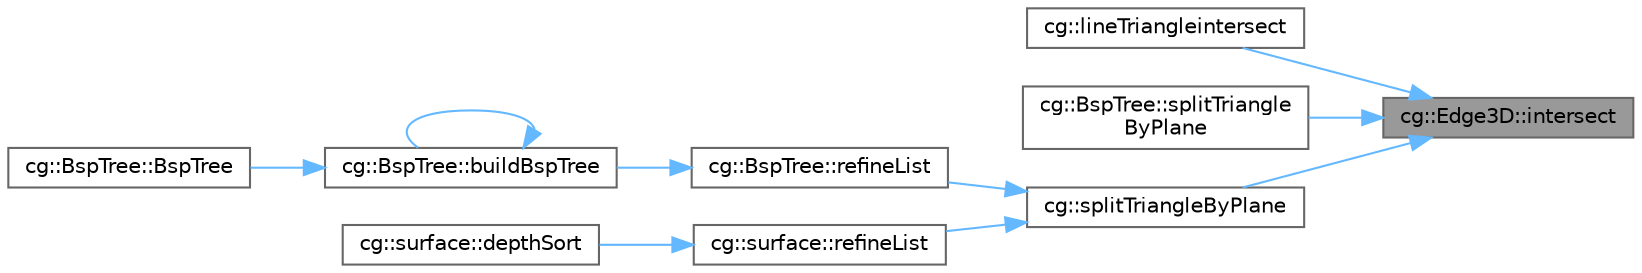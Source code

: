 digraph "cg::Edge3D::intersect"
{
 // LATEX_PDF_SIZE
  bgcolor="transparent";
  edge [fontname=Helvetica,fontsize=10,labelfontname=Helvetica,labelfontsize=10];
  node [fontname=Helvetica,fontsize=10,shape=box,height=0.2,width=0.4];
  rankdir="RL";
  Node1 [id="Node000001",label="cg::Edge3D::intersect",height=0.2,width=0.4,color="gray40", fillcolor="grey60", style="filled", fontcolor="black",tooltip=" "];
  Node1 -> Node2 [id="edge1_Node000001_Node000002",dir="back",color="steelblue1",style="solid",tooltip=" "];
  Node2 [id="Node000002",label="cg::lineTriangleintersect",height=0.2,width=0.4,color="grey40", fillcolor="white", style="filled",URL="$namespacecg.html#a0f4588e5bb760718d190cc434288d029",tooltip=" "];
  Node1 -> Node3 [id="edge2_Node000001_Node000003",dir="back",color="steelblue1",style="solid",tooltip=" "];
  Node3 [id="Node000003",label="cg::BspTree::splitTriangle\lByPlane",height=0.2,width=0.4,color="grey40", fillcolor="white", style="filled",URL="$classcg_1_1_bsp_tree.html#a5c651ce38a901234cb2526f97f967dfb",tooltip=" "];
  Node1 -> Node4 [id="edge3_Node000001_Node000004",dir="back",color="steelblue1",style="solid",tooltip=" "];
  Node4 [id="Node000004",label="cg::splitTriangleByPlane",height=0.2,width=0.4,color="grey40", fillcolor="white", style="filled",URL="$namespacecg.html#a4d178f1448a405e55295f8c096f6f2aa",tooltip=" "];
  Node4 -> Node5 [id="edge4_Node000004_Node000005",dir="back",color="steelblue1",style="solid",tooltip=" "];
  Node5 [id="Node000005",label="cg::BspTree::refineList",height=0.2,width=0.4,color="grey40", fillcolor="white", style="filled",URL="$classcg_1_1_bsp_tree.html#ab45c28b0258b23a6a0b198703c5725d1",tooltip=" "];
  Node5 -> Node6 [id="edge5_Node000005_Node000006",dir="back",color="steelblue1",style="solid",tooltip=" "];
  Node6 [id="Node000006",label="cg::BspTree::buildBspTree",height=0.2,width=0.4,color="grey40", fillcolor="white", style="filled",URL="$classcg_1_1_bsp_tree.html#a7d12db29d1caa944be81a2c606a575bf",tooltip=" "];
  Node6 -> Node7 [id="edge6_Node000006_Node000007",dir="back",color="steelblue1",style="solid",tooltip=" "];
  Node7 [id="Node000007",label="cg::BspTree::BspTree",height=0.2,width=0.4,color="grey40", fillcolor="white", style="filled",URL="$classcg_1_1_bsp_tree.html#ab67984f3357679ee9fff53f0ec13e1f4",tooltip=" "];
  Node6 -> Node6 [id="edge7_Node000006_Node000006",dir="back",color="steelblue1",style="solid",tooltip=" "];
  Node4 -> Node8 [id="edge8_Node000004_Node000008",dir="back",color="steelblue1",style="solid",tooltip=" "];
  Node8 [id="Node000008",label="cg::surface::refineList",height=0.2,width=0.4,color="grey40", fillcolor="white", style="filled",URL="$namespacecg_1_1surface.html#aa684a7810051099a8a3cd0617f6f07aa",tooltip=" "];
  Node8 -> Node9 [id="edge9_Node000008_Node000009",dir="back",color="steelblue1",style="solid",tooltip=" "];
  Node9 [id="Node000009",label="cg::surface::depthSort",height=0.2,width=0.4,color="grey40", fillcolor="white", style="filled",URL="$namespacecg_1_1surface.html#ac5049261dd22d4e5a1bf74ed413dab38",tooltip=" "];
}
